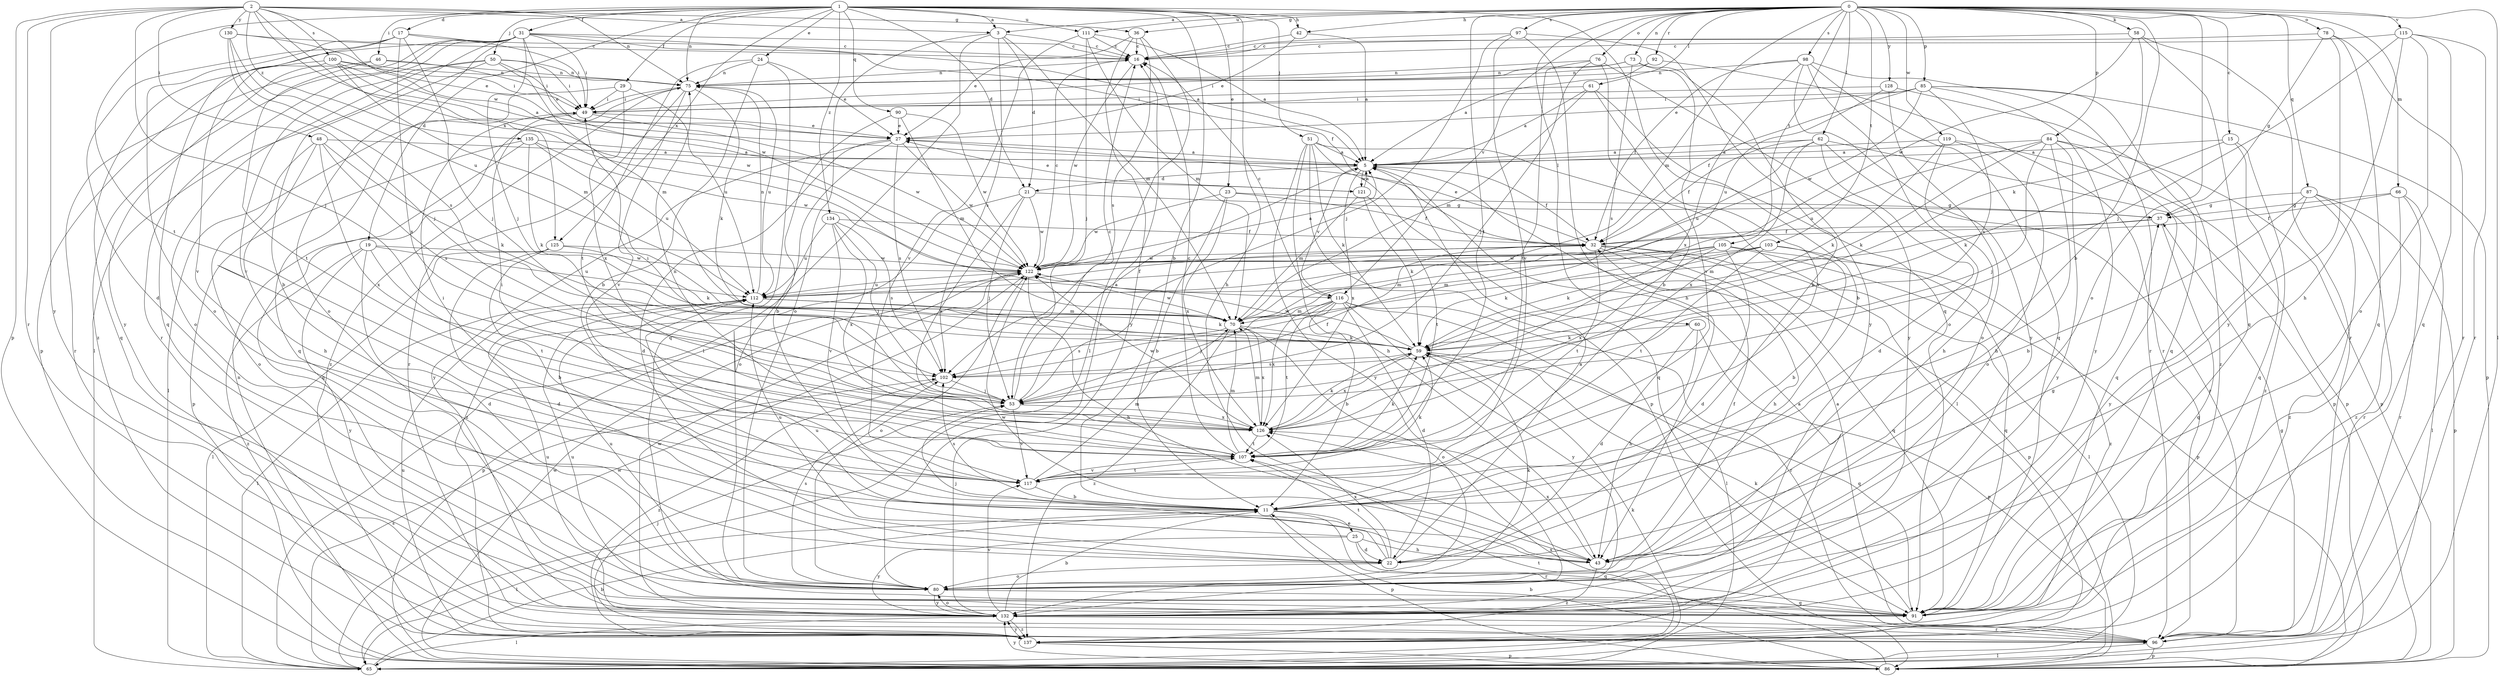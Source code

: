 strict digraph  {
0;
1;
2;
3;
5;
11;
15;
16;
17;
19;
21;
22;
23;
24;
25;
27;
29;
31;
32;
36;
37;
42;
43;
46;
48;
49;
50;
51;
53;
58;
59;
60;
61;
62;
65;
66;
70;
73;
75;
76;
78;
80;
84;
85;
86;
87;
90;
91;
92;
96;
97;
98;
100;
102;
103;
105;
107;
111;
112;
115;
116;
117;
119;
121;
122;
125;
126;
128;
130;
132;
134;
135;
137;
0 -> 3  [label=a];
0 -> 11  [label=b];
0 -> 15  [label=c];
0 -> 36  [label=g];
0 -> 42  [label=h];
0 -> 58  [label=k];
0 -> 60  [label=l];
0 -> 61  [label=l];
0 -> 62  [label=l];
0 -> 65  [label=l];
0 -> 66  [label=m];
0 -> 70  [label=m];
0 -> 73  [label=n];
0 -> 76  [label=o];
0 -> 78  [label=o];
0 -> 80  [label=o];
0 -> 84  [label=p];
0 -> 85  [label=p];
0 -> 87  [label=q];
0 -> 92  [label=r];
0 -> 97  [label=s];
0 -> 98  [label=s];
0 -> 103  [label=t];
0 -> 105  [label=t];
0 -> 107  [label=t];
0 -> 111  [label=u];
0 -> 115  [label=v];
0 -> 116  [label=v];
0 -> 119  [label=w];
0 -> 128  [label=y];
1 -> 3  [label=a];
1 -> 11  [label=b];
1 -> 17  [label=d];
1 -> 19  [label=d];
1 -> 21  [label=d];
1 -> 23  [label=e];
1 -> 24  [label=e];
1 -> 29  [label=f];
1 -> 31  [label=f];
1 -> 42  [label=h];
1 -> 43  [label=h];
1 -> 46  [label=i];
1 -> 50  [label=j];
1 -> 51  [label=j];
1 -> 75  [label=n];
1 -> 90  [label=q];
1 -> 91  [label=q];
1 -> 107  [label=t];
1 -> 111  [label=u];
1 -> 125  [label=x];
1 -> 134  [label=z];
2 -> 3  [label=a];
2 -> 36  [label=g];
2 -> 48  [label=i];
2 -> 53  [label=j];
2 -> 75  [label=n];
2 -> 86  [label=p];
2 -> 96  [label=r];
2 -> 100  [label=s];
2 -> 116  [label=v];
2 -> 121  [label=w];
2 -> 125  [label=x];
2 -> 130  [label=y];
2 -> 132  [label=y];
2 -> 135  [label=z];
3 -> 16  [label=c];
3 -> 21  [label=d];
3 -> 65  [label=l];
3 -> 70  [label=m];
3 -> 80  [label=o];
3 -> 102  [label=s];
5 -> 21  [label=d];
5 -> 32  [label=f];
5 -> 116  [label=v];
5 -> 121  [label=w];
5 -> 126  [label=x];
11 -> 25  [label=e];
11 -> 65  [label=l];
11 -> 86  [label=p];
11 -> 96  [label=r];
11 -> 102  [label=s];
15 -> 5  [label=a];
15 -> 59  [label=k];
15 -> 91  [label=q];
15 -> 137  [label=z];
16 -> 75  [label=n];
16 -> 122  [label=w];
17 -> 16  [label=c];
17 -> 22  [label=d];
17 -> 49  [label=i];
17 -> 53  [label=j];
17 -> 80  [label=o];
17 -> 91  [label=q];
17 -> 126  [label=x];
19 -> 22  [label=d];
19 -> 107  [label=t];
19 -> 112  [label=u];
19 -> 122  [label=w];
19 -> 132  [label=y];
19 -> 137  [label=z];
21 -> 37  [label=g];
21 -> 53  [label=j];
21 -> 122  [label=w];
21 -> 126  [label=x];
21 -> 137  [label=z];
22 -> 5  [label=a];
22 -> 37  [label=g];
22 -> 53  [label=j];
22 -> 80  [label=o];
22 -> 107  [label=t];
22 -> 126  [label=x];
23 -> 11  [label=b];
23 -> 32  [label=f];
23 -> 37  [label=g];
23 -> 122  [label=w];
23 -> 126  [label=x];
24 -> 11  [label=b];
24 -> 27  [label=e];
24 -> 75  [label=n];
24 -> 91  [label=q];
24 -> 107  [label=t];
25 -> 22  [label=d];
25 -> 43  [label=h];
25 -> 91  [label=q];
25 -> 112  [label=u];
25 -> 132  [label=y];
27 -> 5  [label=a];
27 -> 22  [label=d];
27 -> 80  [label=o];
27 -> 102  [label=s];
27 -> 122  [label=w];
27 -> 132  [label=y];
29 -> 49  [label=i];
29 -> 91  [label=q];
29 -> 112  [label=u];
29 -> 126  [label=x];
31 -> 5  [label=a];
31 -> 16  [label=c];
31 -> 32  [label=f];
31 -> 49  [label=i];
31 -> 53  [label=j];
31 -> 65  [label=l];
31 -> 80  [label=o];
31 -> 86  [label=p];
31 -> 96  [label=r];
31 -> 122  [label=w];
31 -> 132  [label=y];
31 -> 137  [label=z];
32 -> 27  [label=e];
32 -> 43  [label=h];
32 -> 65  [label=l];
32 -> 86  [label=p];
32 -> 91  [label=q];
32 -> 107  [label=t];
32 -> 122  [label=w];
36 -> 16  [label=c];
36 -> 27  [label=e];
36 -> 65  [label=l];
36 -> 102  [label=s];
36 -> 132  [label=y];
37 -> 32  [label=f];
37 -> 70  [label=m];
37 -> 91  [label=q];
42 -> 5  [label=a];
42 -> 16  [label=c];
42 -> 27  [label=e];
43 -> 32  [label=f];
43 -> 112  [label=u];
43 -> 122  [label=w];
43 -> 126  [label=x];
43 -> 137  [label=z];
46 -> 49  [label=i];
46 -> 75  [label=n];
46 -> 96  [label=r];
46 -> 107  [label=t];
48 -> 5  [label=a];
48 -> 43  [label=h];
48 -> 59  [label=k];
48 -> 80  [label=o];
48 -> 102  [label=s];
48 -> 126  [label=x];
49 -> 27  [label=e];
49 -> 65  [label=l];
49 -> 122  [label=w];
50 -> 11  [label=b];
50 -> 27  [label=e];
50 -> 49  [label=i];
50 -> 70  [label=m];
50 -> 75  [label=n];
50 -> 80  [label=o];
50 -> 117  [label=v];
51 -> 5  [label=a];
51 -> 43  [label=h];
51 -> 59  [label=k];
51 -> 65  [label=l];
51 -> 86  [label=p];
51 -> 91  [label=q];
51 -> 132  [label=y];
53 -> 5  [label=a];
53 -> 16  [label=c];
53 -> 32  [label=f];
53 -> 49  [label=i];
53 -> 117  [label=v];
53 -> 126  [label=x];
58 -> 16  [label=c];
58 -> 59  [label=k];
58 -> 91  [label=q];
58 -> 96  [label=r];
58 -> 122  [label=w];
59 -> 91  [label=q];
59 -> 102  [label=s];
59 -> 122  [label=w];
59 -> 126  [label=x];
60 -> 22  [label=d];
60 -> 43  [label=h];
60 -> 59  [label=k];
60 -> 86  [label=p];
61 -> 5  [label=a];
61 -> 11  [label=b];
61 -> 49  [label=i];
61 -> 70  [label=m];
61 -> 117  [label=v];
62 -> 5  [label=a];
62 -> 22  [label=d];
62 -> 32  [label=f];
62 -> 86  [label=p];
62 -> 96  [label=r];
62 -> 112  [label=u];
62 -> 126  [label=x];
65 -> 11  [label=b];
65 -> 59  [label=k];
65 -> 102  [label=s];
65 -> 122  [label=w];
65 -> 126  [label=x];
66 -> 32  [label=f];
66 -> 37  [label=g];
66 -> 65  [label=l];
66 -> 96  [label=r];
66 -> 137  [label=z];
70 -> 59  [label=k];
70 -> 80  [label=o];
70 -> 102  [label=s];
70 -> 122  [label=w];
70 -> 126  [label=x];
70 -> 137  [label=z];
73 -> 11  [label=b];
73 -> 49  [label=i];
73 -> 75  [label=n];
73 -> 102  [label=s];
73 -> 117  [label=v];
75 -> 49  [label=i];
75 -> 59  [label=k];
75 -> 96  [label=r];
75 -> 112  [label=u];
75 -> 117  [label=v];
75 -> 137  [label=z];
76 -> 11  [label=b];
76 -> 53  [label=j];
76 -> 75  [label=n];
76 -> 107  [label=t];
76 -> 132  [label=y];
78 -> 16  [label=c];
78 -> 37  [label=g];
78 -> 91  [label=q];
78 -> 96  [label=r];
78 -> 132  [label=y];
80 -> 16  [label=c];
80 -> 59  [label=k];
80 -> 91  [label=q];
80 -> 102  [label=s];
80 -> 112  [label=u];
80 -> 132  [label=y];
84 -> 5  [label=a];
84 -> 43  [label=h];
84 -> 53  [label=j];
84 -> 59  [label=k];
84 -> 86  [label=p];
84 -> 91  [label=q];
84 -> 112  [label=u];
84 -> 132  [label=y];
85 -> 27  [label=e];
85 -> 32  [label=f];
85 -> 49  [label=i];
85 -> 86  [label=p];
85 -> 91  [label=q];
85 -> 102  [label=s];
85 -> 122  [label=w];
85 -> 132  [label=y];
86 -> 11  [label=b];
86 -> 75  [label=n];
86 -> 107  [label=t];
86 -> 122  [label=w];
86 -> 132  [label=y];
87 -> 11  [label=b];
87 -> 37  [label=g];
87 -> 86  [label=p];
87 -> 96  [label=r];
87 -> 132  [label=y];
87 -> 137  [label=z];
90 -> 11  [label=b];
90 -> 27  [label=e];
90 -> 70  [label=m];
90 -> 122  [label=w];
91 -> 59  [label=k];
91 -> 112  [label=u];
92 -> 5  [label=a];
92 -> 75  [label=n];
92 -> 96  [label=r];
96 -> 5  [label=a];
96 -> 37  [label=g];
96 -> 65  [label=l];
96 -> 86  [label=p];
97 -> 16  [label=c];
97 -> 43  [label=h];
97 -> 53  [label=j];
97 -> 117  [label=v];
97 -> 132  [label=y];
98 -> 32  [label=f];
98 -> 75  [label=n];
98 -> 80  [label=o];
98 -> 91  [label=q];
98 -> 96  [label=r];
98 -> 126  [label=x];
98 -> 132  [label=y];
100 -> 5  [label=a];
100 -> 49  [label=i];
100 -> 70  [label=m];
100 -> 75  [label=n];
100 -> 91  [label=q];
100 -> 117  [label=v];
100 -> 122  [label=w];
102 -> 53  [label=j];
102 -> 137  [label=z];
103 -> 11  [label=b];
103 -> 59  [label=k];
103 -> 70  [label=m];
103 -> 91  [label=q];
103 -> 107  [label=t];
103 -> 122  [label=w];
105 -> 22  [label=d];
105 -> 59  [label=k];
105 -> 70  [label=m];
105 -> 86  [label=p];
105 -> 122  [label=w];
105 -> 126  [label=x];
105 -> 137  [label=z];
107 -> 16  [label=c];
107 -> 49  [label=i];
107 -> 59  [label=k];
107 -> 70  [label=m];
107 -> 75  [label=n];
107 -> 117  [label=v];
111 -> 5  [label=a];
111 -> 16  [label=c];
111 -> 53  [label=j];
111 -> 70  [label=m];
111 -> 117  [label=v];
112 -> 32  [label=f];
112 -> 59  [label=k];
112 -> 65  [label=l];
112 -> 70  [label=m];
112 -> 75  [label=n];
115 -> 16  [label=c];
115 -> 43  [label=h];
115 -> 53  [label=j];
115 -> 80  [label=o];
115 -> 91  [label=q];
115 -> 96  [label=r];
116 -> 11  [label=b];
116 -> 16  [label=c];
116 -> 22  [label=d];
116 -> 53  [label=j];
116 -> 65  [label=l];
116 -> 70  [label=m];
116 -> 96  [label=r];
116 -> 107  [label=t];
116 -> 126  [label=x];
116 -> 132  [label=y];
117 -> 11  [label=b];
117 -> 49  [label=i];
117 -> 59  [label=k];
117 -> 70  [label=m];
117 -> 107  [label=t];
119 -> 5  [label=a];
119 -> 43  [label=h];
119 -> 59  [label=k];
119 -> 80  [label=o];
119 -> 86  [label=p];
121 -> 5  [label=a];
121 -> 27  [label=e];
121 -> 59  [label=k];
121 -> 70  [label=m];
121 -> 107  [label=t];
122 -> 5  [label=a];
122 -> 16  [label=c];
122 -> 43  [label=h];
122 -> 80  [label=o];
122 -> 86  [label=p];
122 -> 112  [label=u];
125 -> 11  [label=b];
125 -> 22  [label=d];
125 -> 59  [label=k];
125 -> 65  [label=l];
125 -> 122  [label=w];
126 -> 59  [label=k];
126 -> 70  [label=m];
126 -> 107  [label=t];
126 -> 122  [label=w];
128 -> 49  [label=i];
128 -> 80  [label=o];
128 -> 112  [label=u];
128 -> 137  [label=z];
130 -> 16  [label=c];
130 -> 27  [label=e];
130 -> 53  [label=j];
130 -> 102  [label=s];
130 -> 112  [label=u];
132 -> 11  [label=b];
132 -> 65  [label=l];
132 -> 80  [label=o];
132 -> 96  [label=r];
132 -> 112  [label=u];
132 -> 117  [label=v];
132 -> 122  [label=w];
132 -> 137  [label=z];
134 -> 32  [label=f];
134 -> 53  [label=j];
134 -> 102  [label=s];
134 -> 112  [label=u];
134 -> 117  [label=v];
134 -> 126  [label=x];
135 -> 5  [label=a];
135 -> 59  [label=k];
135 -> 86  [label=p];
135 -> 91  [label=q];
135 -> 112  [label=u];
135 -> 122  [label=w];
137 -> 5  [label=a];
137 -> 53  [label=j];
137 -> 86  [label=p];
137 -> 112  [label=u];
137 -> 132  [label=y];
}
